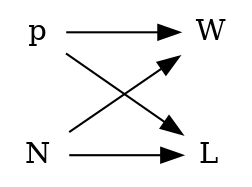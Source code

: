 digraph {
    rankdir=TB
    ordering=in
    ranksep=0.5
    nodesep=0.75
    node [shape=rect color=none width=0 height=0]
    {
        rank=same
        p
        W
    }
    {
        rank=same
        N
        L
    }
    p->W
    p->L
    N->W
    N->L
}
